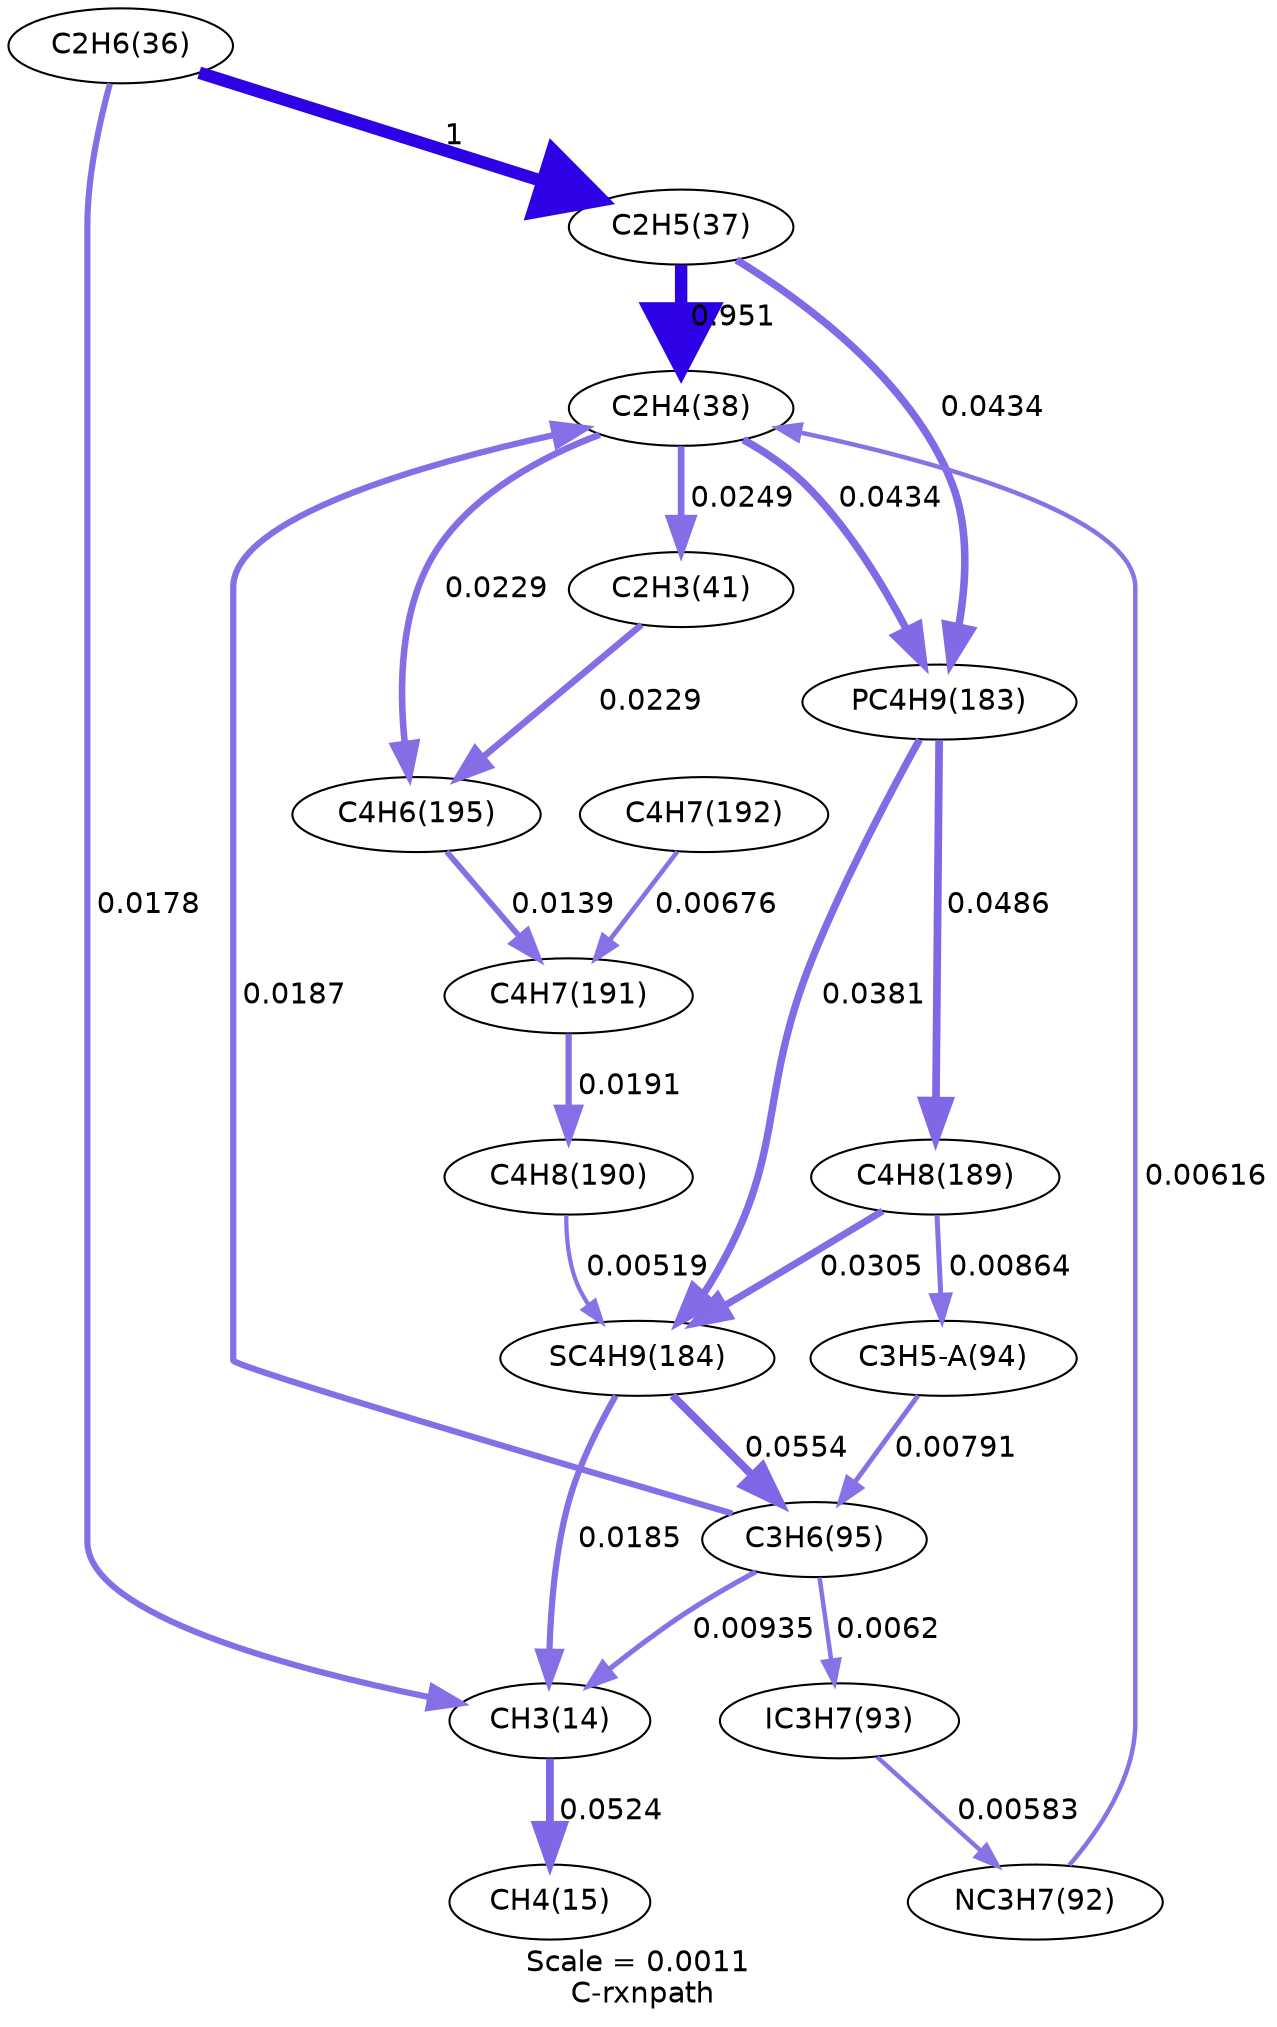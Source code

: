 digraph reaction_paths {
center=1;
s5 -> s6[fontname="Helvetica", penwidth=3.77, arrowsize=1.89, color="0.7, 0.552, 0.9"
, label=" 0.0524"];
s7 -> s5[fontname="Helvetica", penwidth=2.96, arrowsize=1.48, color="0.7, 0.518, 0.9"
, label=" 0.0178"];
s15 -> s5[fontname="Helvetica", penwidth=2.47, arrowsize=1.24, color="0.7, 0.509, 0.9"
, label=" 0.00935"];
s22 -> s5[fontname="Helvetica", penwidth=2.99, arrowsize=1.49, color="0.7, 0.518, 0.9"
, label=" 0.0185"];
s8 -> s9[fontname="Helvetica", penwidth=5.96, arrowsize=2.98, color="0.7, 1.45, 0.9"
, label=" 0.951"];
s7 -> s8[fontname="Helvetica", penwidth=6, arrowsize=3, color="0.7, 1.5, 0.9"
, label=" 1"];
s8 -> s21[fontname="Helvetica", penwidth=3.63, arrowsize=1.82, color="0.7, 0.543, 0.9"
, label=" 0.0434"];
s13 -> s12[fontname="Helvetica", penwidth=2.12, arrowsize=1.06, color="0.7, 0.506, 0.9"
, label=" 0.00583"];
s15 -> s13[fontname="Helvetica", penwidth=2.16, arrowsize=1.08, color="0.7, 0.506, 0.9"
, label=" 0.0062"];
s12 -> s9[fontname="Helvetica", penwidth=2.16, arrowsize=1.08, color="0.7, 0.506, 0.9"
, label=" 0.00616"];
s15 -> s9[fontname="Helvetica", penwidth=3, arrowsize=1.5, color="0.7, 0.519, 0.9"
, label=" 0.0187"];
s9 -> s21[fontname="Helvetica", penwidth=3.63, arrowsize=1.82, color="0.7, 0.543, 0.9"
, label=" 0.0434"];
s9 -> s28[fontname="Helvetica", penwidth=3.15, arrowsize=1.57, color="0.7, 0.523, 0.9"
, label=" 0.0229"];
s9 -> s10[fontname="Helvetica", penwidth=3.21, arrowsize=1.61, color="0.7, 0.525, 0.9"
, label=" 0.0249"];
s14 -> s15[fontname="Helvetica", penwidth=2.35, arrowsize=1.17, color="0.7, 0.508, 0.9"
, label=" 0.00791"];
s22 -> s15[fontname="Helvetica", penwidth=3.82, arrowsize=1.91, color="0.7, 0.555, 0.9"
, label=" 0.0554"];
s23 -> s14[fontname="Helvetica", penwidth=2.41, arrowsize=1.21, color="0.7, 0.509, 0.9"
, label=" 0.00864"];
s21 -> s22[fontname="Helvetica", penwidth=3.53, arrowsize=1.77, color="0.7, 0.538, 0.9"
, label=" 0.0381"];
s21 -> s23[fontname="Helvetica", penwidth=3.72, arrowsize=1.86, color="0.7, 0.549, 0.9"
, label=" 0.0486"];
s23 -> s22[fontname="Helvetica", penwidth=3.37, arrowsize=1.68, color="0.7, 0.531, 0.9"
, label=" 0.0305"];
s24 -> s22[fontname="Helvetica", penwidth=2.03, arrowsize=1.01, color="0.7, 0.505, 0.9"
, label=" 0.00519"];
s28 -> s25[fontname="Helvetica", penwidth=2.77, arrowsize=1.39, color="0.7, 0.514, 0.9"
, label=" 0.0139"];
s25 -> s24[fontname="Helvetica", penwidth=3.01, arrowsize=1.51, color="0.7, 0.519, 0.9"
, label=" 0.0191"];
s26 -> s25[fontname="Helvetica", penwidth=2.23, arrowsize=1.11, color="0.7, 0.507, 0.9"
, label=" 0.00676"];
s10 -> s28[fontname="Helvetica", penwidth=3.15, arrowsize=1.57, color="0.7, 0.523, 0.9"
, label=" 0.0229"];
s5 [ fontname="Helvetica", label="CH3(14)"];
s6 [ fontname="Helvetica", label="CH4(15)"];
s7 [ fontname="Helvetica", label="C2H6(36)"];
s8 [ fontname="Helvetica", label="C2H5(37)"];
s9 [ fontname="Helvetica", label="C2H4(38)"];
s10 [ fontname="Helvetica", label="C2H3(41)"];
s12 [ fontname="Helvetica", label="NC3H7(92)"];
s13 [ fontname="Helvetica", label="IC3H7(93)"];
s14 [ fontname="Helvetica", label="C3H5-A(94)"];
s15 [ fontname="Helvetica", label="C3H6(95)"];
s21 [ fontname="Helvetica", label="PC4H9(183)"];
s22 [ fontname="Helvetica", label="SC4H9(184)"];
s23 [ fontname="Helvetica", label="C4H8(189)"];
s24 [ fontname="Helvetica", label="C4H8(190)"];
s25 [ fontname="Helvetica", label="C4H7(191)"];
s26 [ fontname="Helvetica", label="C4H7(192)"];
s28 [ fontname="Helvetica", label="C4H6(195)"];
 label = "Scale = 0.0011\l C-rxnpath";
 fontname = "Helvetica";
}
